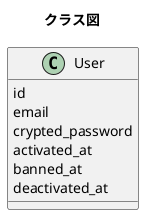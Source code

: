 @startuml{super-simple-class.png}
title クラス図

class User {
  id
  email
  crypted_password
  activated_at
  banned_at
  deactivated_at
}

@enduml
